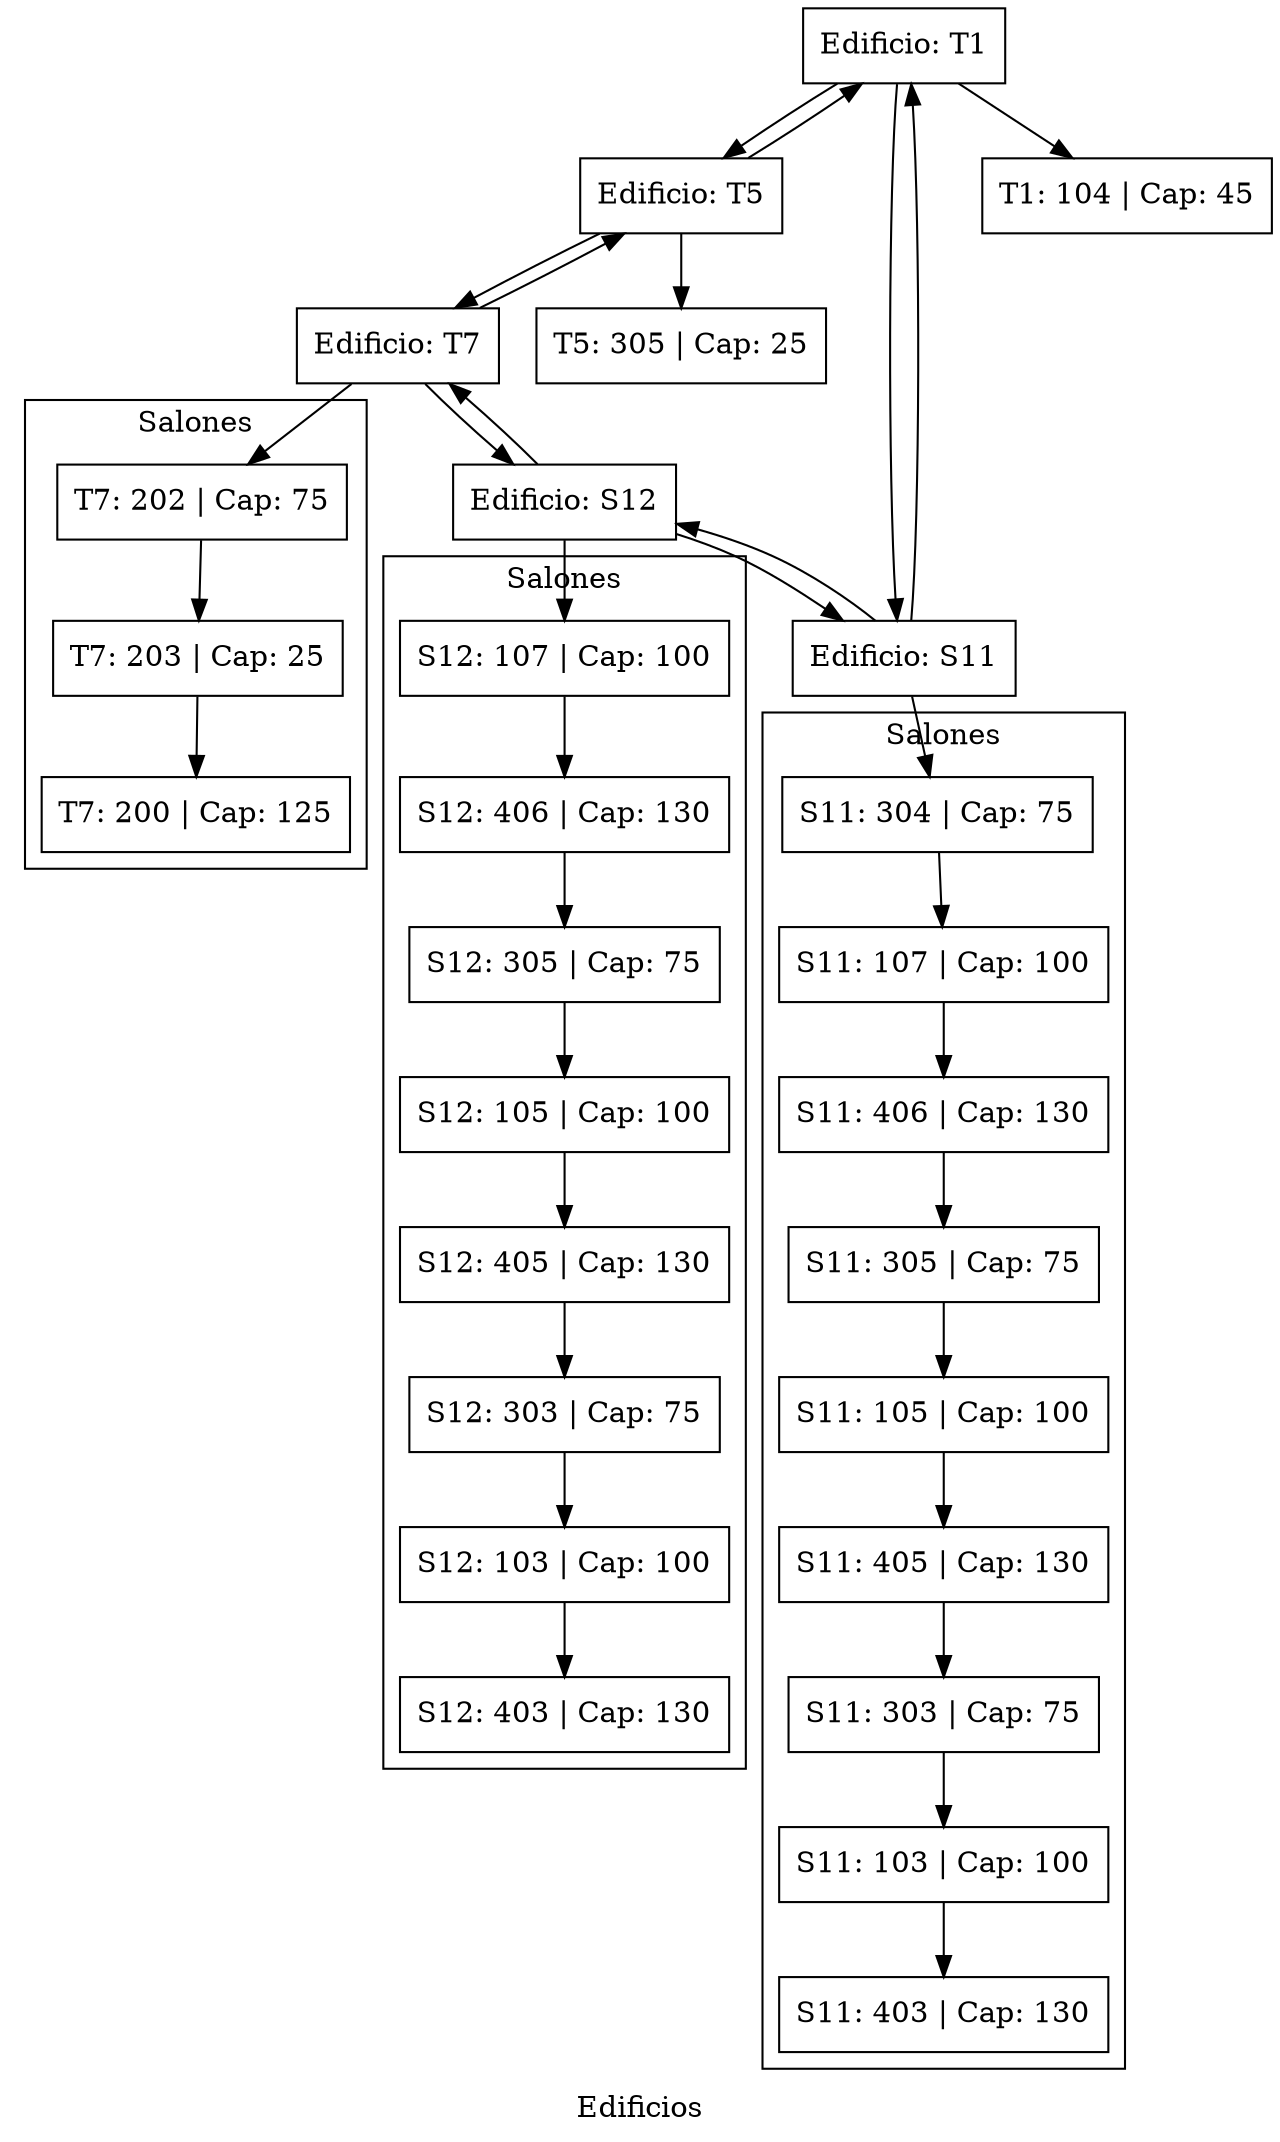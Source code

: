digraph g {
label="Edificios";
node [shape=box];
"Edificio: T1";
"Edificio: T1"->"Edificio: T5";
"Edificio: T1"->"Edificio: S11";
"Edificio: T1"->"T1: 104 | Cap: 45";
subgraph cluster_0{
rank=same;
label="Salones"
}
"Edificio: T5";
"Edificio: T5"->"Edificio: T7";
"Edificio: T5"->"Edificio: T1";
"Edificio: T5"->"T5: 305 | Cap: 25";
subgraph cluster_1{
rank=same;
label="Salones"
}
"Edificio: T7";
"Edificio: T7"->"Edificio: S12";
"Edificio: T7"->"Edificio: T5";
"Edificio: T7"->"T7: 202 | Cap: 75";
subgraph cluster_2{
rank=same;
label="Salones"
"T7: 202 | Cap: 75"->"T7: 203 | Cap: 25";
"T7: 203 | Cap: 25"->"T7: 200 | Cap: 125";
}
"Edificio: S12";
"Edificio: S12"->"Edificio: S11";
"Edificio: S12"->"Edificio: T7";
"Edificio: S12"->"S12: 107 | Cap: 100";
subgraph cluster_3{
rank=same;
label="Salones"
"S12: 107 | Cap: 100"->"S12: 406 | Cap: 130";
"S12: 406 | Cap: 130"->"S12: 305 | Cap: 75";
"S12: 305 | Cap: 75"->"S12: 105 | Cap: 100";
"S12: 105 | Cap: 100"->"S12: 405 | Cap: 130";
"S12: 405 | Cap: 130"->"S12: 303 | Cap: 75";
"S12: 303 | Cap: 75"->"S12: 103 | Cap: 100";
"S12: 103 | Cap: 100"->"S12: 403 | Cap: 130";
}
"Edificio: S11";
"Edificio: S11"->"Edificio: T1";
"Edificio: S11"->"Edificio: S12";
"Edificio: S11"->"S11: 304 | Cap: 75";
subgraph cluster_4{
rank=same;
label="Salones"
"S11: 304 | Cap: 75"->"S11: 107 | Cap: 100";
"S11: 107 | Cap: 100"->"S11: 406 | Cap: 130";
"S11: 406 | Cap: 130"->"S11: 305 | Cap: 75";
"S11: 305 | Cap: 75"->"S11: 105 | Cap: 100";
"S11: 105 | Cap: 100"->"S11: 405 | Cap: 130";
"S11: 405 | Cap: 130"->"S11: 303 | Cap: 75";
"S11: 303 | Cap: 75"->"S11: 103 | Cap: 100";
"S11: 103 | Cap: 100"->"S11: 403 | Cap: 130";
}
}
